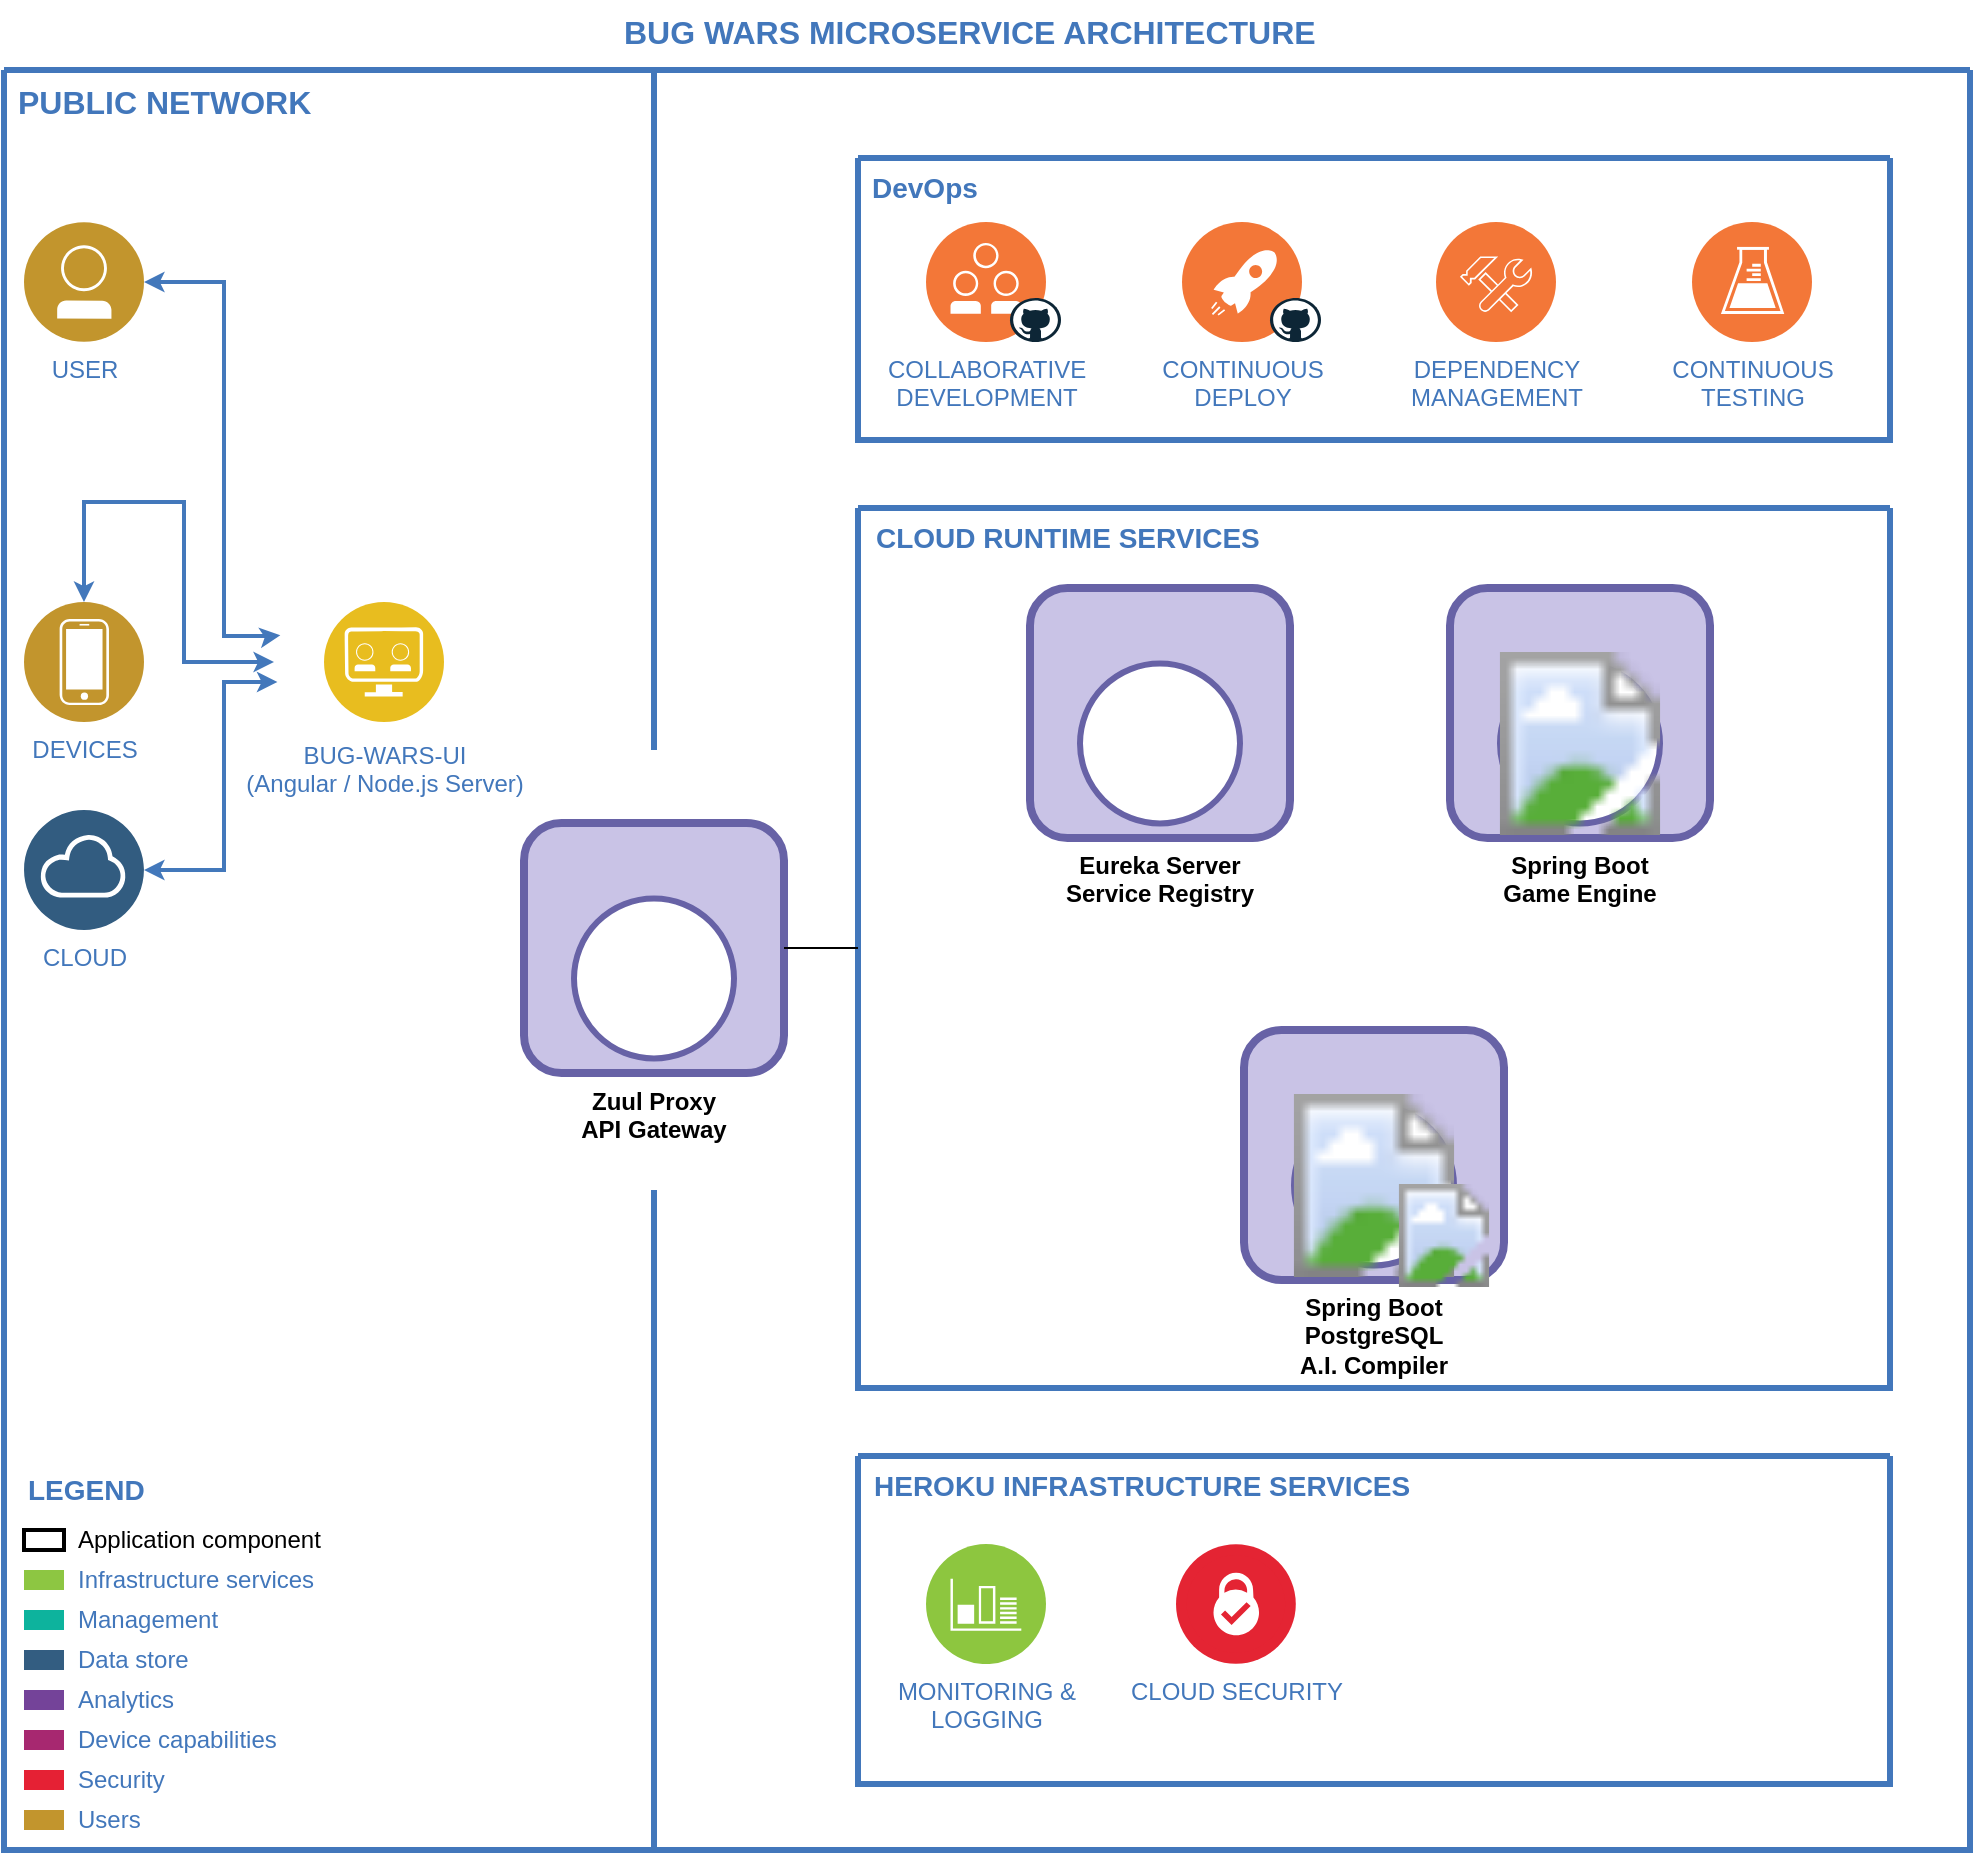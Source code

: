 <mxfile version="13.9.1" type="github">
  <diagram id="31b32b95-0358-9bc7-6ba0-a27c054ed1a7" name="Page-1">
    <mxGraphModel dx="1248" dy="677" grid="1" gridSize="10" guides="1" tooltips="1" connect="1" arrows="1" fold="1" page="1" pageScale="1" pageWidth="827" pageHeight="1169" background="#ffffff" math="0" shadow="0">
      <root>
        <mxCell id="0" />
        <mxCell id="1" parent="0" />
        <mxCell id="2" value="" style="swimlane;shadow=0;strokeColor=#4277BB;fillColor=#ffffff;fontColor=#4277BB;align=right;startSize=0;collapsible=0;strokeWidth=3;" parent="1" vertex="1">
          <mxGeometry x="247" y="140" width="983" height="890" as="geometry" />
        </mxCell>
        <mxCell id="3" value="PUBLIC NETWORK" style="text;html=1;align=left;verticalAlign=top;fontColor=#4277BB;shadow=0;dashed=0;strokeColor=none;fillColor=none;labelBackgroundColor=none;fontStyle=1;fontSize=16;spacingLeft=5;" parent="2" vertex="1">
          <mxGeometry width="170" height="30" as="geometry" />
        </mxCell>
        <mxCell id="4" value="" style="line;strokeWidth=3;direction=south;html=1;shadow=0;labelBackgroundColor=none;fillColor=none;gradientColor=none;fontSize=12;fontColor=#4277BB;align=right;strokeColor=#4277BB;" parent="2" vertex="1">
          <mxGeometry x="320" width="10" height="340" as="geometry" />
        </mxCell>
        <mxCell id="6" value="Application component" style="rounded=0;html=1;shadow=0;labelBackgroundColor=none;strokeWidth=2;fontSize=12;align=left;labelPosition=right;verticalLabelPosition=middle;verticalAlign=middle;spacingLeft=5;" parent="2" vertex="1">
          <mxGeometry x="10" y="730" width="20" height="10" as="geometry" />
        </mxCell>
        <mxCell id="7" value="Infrastructure services" style="rounded=0;html=1;shadow=0;labelBackgroundColor=none;strokeColor=none;strokeWidth=2;fillColor=#8DC642;gradientColor=none;fontSize=12;fontColor=#4277BB;align=left;labelPosition=right;verticalLabelPosition=middle;verticalAlign=middle;spacingLeft=5;" parent="2" vertex="1">
          <mxGeometry x="10" y="750" width="20" height="10" as="geometry" />
        </mxCell>
        <mxCell id="8" value="Management" style="rounded=0;html=1;shadow=0;labelBackgroundColor=none;strokeColor=none;strokeWidth=2;fillColor=#0DB39D;gradientColor=none;fontSize=12;fontColor=#4277BB;align=left;labelPosition=right;verticalLabelPosition=middle;verticalAlign=middle;spacingLeft=5;" parent="2" vertex="1">
          <mxGeometry x="10" y="770" width="20" height="10" as="geometry" />
        </mxCell>
        <mxCell id="9" value="Data store" style="rounded=0;html=1;shadow=0;labelBackgroundColor=none;strokeColor=none;strokeWidth=2;fillColor=#335D81;gradientColor=none;fontSize=12;fontColor=#4277BB;align=left;labelPosition=right;verticalLabelPosition=middle;verticalAlign=middle;spacingLeft=5;" parent="2" vertex="1">
          <mxGeometry x="10" y="790" width="20" height="10" as="geometry" />
        </mxCell>
        <mxCell id="10" value="Analytics" style="rounded=0;html=1;shadow=0;labelBackgroundColor=none;strokeColor=none;strokeWidth=2;fillColor=#744399;gradientColor=none;fontSize=12;fontColor=#4277BB;align=left;labelPosition=right;verticalLabelPosition=middle;verticalAlign=middle;spacingLeft=5;" parent="2" vertex="1">
          <mxGeometry x="10" y="810" width="20" height="10" as="geometry" />
        </mxCell>
        <mxCell id="11" value="Device capabilities" style="rounded=0;html=1;shadow=0;labelBackgroundColor=none;strokeColor=none;strokeWidth=2;fillColor=#A72870;gradientColor=none;fontSize=12;fontColor=#4277BB;align=left;labelPosition=right;verticalLabelPosition=middle;verticalAlign=middle;spacingLeft=5;" parent="2" vertex="1">
          <mxGeometry x="10" y="830" width="20" height="10" as="geometry" />
        </mxCell>
        <mxCell id="12" value="Security" style="rounded=0;html=1;shadow=0;labelBackgroundColor=none;strokeColor=none;strokeWidth=2;fillColor=#E52134;gradientColor=none;fontSize=12;fontColor=#4277BB;align=left;labelPosition=right;verticalLabelPosition=middle;verticalAlign=middle;spacingLeft=5;" parent="2" vertex="1">
          <mxGeometry x="10" y="850" width="20" height="10" as="geometry" />
        </mxCell>
        <mxCell id="13" value="LEGEND" style="text;html=1;align=left;verticalAlign=middle;fontColor=#4277BB;shadow=0;dashed=0;strokeColor=none;fillColor=none;labelBackgroundColor=none;fontStyle=1;fontSize=14;spacingLeft=0;" parent="2" vertex="1">
          <mxGeometry x="10" y="700" width="150" height="20" as="geometry" />
        </mxCell>
        <mxCell id="14" value="Users" style="rounded=0;html=1;shadow=0;labelBackgroundColor=none;strokeColor=none;strokeWidth=2;fillColor=#C2952D;gradientColor=none;fontSize=12;fontColor=#4277BB;align=left;labelPosition=right;verticalLabelPosition=middle;verticalAlign=middle;spacingLeft=5;" parent="2" vertex="1">
          <mxGeometry x="10" y="870" width="20" height="10" as="geometry" />
        </mxCell>
        <mxCell id="16" value="" style="line;strokeWidth=3;direction=south;html=1;shadow=0;labelBackgroundColor=none;fillColor=none;gradientColor=none;fontSize=12;fontColor=#4277BB;align=right;strokeColor=#4277BB;" parent="2" vertex="1">
          <mxGeometry x="320" y="560" width="10" height="330" as="geometry" />
        </mxCell>
        <mxCell id="19" style="edgeStyle=orthogonalEdgeStyle;rounded=0;comic=0;html=1;exitX=1;exitY=0.5;entryX=0;entryY=0.25;startArrow=classic;startFill=1;endArrow=classic;endFill=1;jettySize=auto;orthogonalLoop=1;strokeColor=#4378BB;strokeWidth=2;fontFamily=Helvetica;fontSize=19;fontColor=#CC99FF;endSize=4;startSize=4;" parent="2" source="20" edge="1">
          <mxGeometry relative="1" as="geometry">
            <Array as="points">
              <mxPoint x="110" y="106" />
              <mxPoint x="110" y="283" />
              <mxPoint x="135" y="283" />
            </Array>
            <mxPoint x="138.167" y="282.584" as="targetPoint" />
          </mxGeometry>
        </mxCell>
        <mxCell id="20" value="USER" style="aspect=fixed;perimeter=ellipsePerimeter;html=1;align=center;shadow=0;dashed=0;image;image=img/lib/ibm/users/user.svg;labelBackgroundColor=#ffffff;strokeColor=#666666;strokeWidth=3;fillColor=#C2952D;gradientColor=none;fontSize=12;fontColor=#4277BB;" parent="2" vertex="1">
          <mxGeometry x="10" y="76" width="60" height="60" as="geometry" />
        </mxCell>
        <mxCell id="21" style="edgeStyle=orthogonalEdgeStyle;rounded=0;html=1;labelBackgroundColor=#ffffff;startArrow=classic;startFill=1;startSize=4;endArrow=classic;endFill=1;endSize=4;jettySize=auto;orthogonalLoop=1;strokeColor=#4378BB;strokeWidth=2;fontSize=19;fontColor=#CC99FF;" parent="2" source="22" edge="1">
          <mxGeometry relative="1" as="geometry">
            <Array as="points">
              <mxPoint x="90" y="216" />
              <mxPoint x="90" y="296" />
            </Array>
            <mxPoint x="135" y="296" as="targetPoint" />
          </mxGeometry>
        </mxCell>
        <mxCell id="22" value="DEVICES" style="aspect=fixed;perimeter=ellipsePerimeter;html=1;align=center;shadow=0;dashed=0;image;image=img/lib/ibm/users/device.svg;labelBackgroundColor=#ffffff;strokeColor=#666666;strokeWidth=3;fillColor=#C2952D;gradientColor=none;fontSize=12;fontColor=#4277BB;" parent="2" vertex="1">
          <mxGeometry x="10" y="266" width="60" height="60" as="geometry" />
        </mxCell>
        <mxCell id="23" style="edgeStyle=orthogonalEdgeStyle;rounded=0;html=1;labelBackgroundColor=#ffffff;startArrow=classic;startFill=1;startSize=4;endArrow=classic;endFill=1;endSize=4;jettySize=auto;orthogonalLoop=1;strokeColor=#4378BB;strokeWidth=2;fontSize=19;fontColor=#CC99FF;" parent="2" source="24" edge="1">
          <mxGeometry relative="1" as="geometry">
            <Array as="points">
              <mxPoint x="110" y="400" />
              <mxPoint x="110" y="306" />
            </Array>
            <mxPoint x="136.716" y="306" as="targetPoint" />
          </mxGeometry>
        </mxCell>
        <mxCell id="24" value="CLOUD" style="aspect=fixed;perimeter=ellipsePerimeter;html=1;align=center;shadow=0;dashed=0;image;image=img/lib/ibm/data/cloud.svg;labelBackgroundColor=#ffffff;strokeColor=#666666;strokeWidth=3;fillColor=#C2952D;gradientColor=none;fontSize=12;fontColor=#4277BB;" parent="2" vertex="1">
          <mxGeometry x="10" y="370" width="60" height="60" as="geometry" />
        </mxCell>
        <mxCell id="29" value="" style="swimlane;shadow=0;strokeColor=#4277BB;fillColor=#ffffff;fontColor=#4277BB;align=right;startSize=0;collapsible=0;strokeWidth=3;" parent="2" vertex="1">
          <mxGeometry x="427" y="44" width="516" height="141" as="geometry" />
        </mxCell>
        <mxCell id="30" value="COLLABORATIVE&lt;div&gt;DEVELOPMENT&lt;/div&gt;" style="aspect=fixed;perimeter=ellipsePerimeter;html=1;align=center;shadow=0;dashed=0;image;image=img/lib/ibm/devops/collaborative_development.svg;labelBackgroundColor=#ffffff;strokeColor=#666666;strokeWidth=3;fillColor=#C2952D;gradientColor=none;fontSize=12;fontColor=#4277BB;&#xa;&#xa;shape=mxgraph.weblogos.github" parent="29" vertex="1">
          <mxGeometry x="34" y="32" width="60" height="60" as="geometry" />
        </mxCell>
        <mxCell id="31" value="CONTINUOUS&lt;div&gt;DEPLOY&lt;/div&gt;" style="aspect=fixed;perimeter=ellipsePerimeter;html=1;align=center;shadow=0;dashed=0;image;image=img/lib/ibm/devops/continuous_deploy.svg;labelBackgroundColor=#ffffff;strokeColor=#666666;strokeWidth=3;fillColor=#C2952D;gradientColor=none;fontSize=12;fontColor=#4277BB;" parent="29" vertex="1">
          <mxGeometry x="162" y="32" width="60" height="60" as="geometry" />
        </mxCell>
        <mxCell id="32" value="DEPENDENCY&lt;br&gt;MANAGEMENT" style="aspect=fixed;perimeter=ellipsePerimeter;html=1;align=center;shadow=0;dashed=0;image;image=img/lib/ibm/devops/configuration_management.svg;labelBackgroundColor=#ffffff;strokeColor=#666666;strokeWidth=3;fillColor=#C2952D;gradientColor=none;fontSize=12;fontColor=#4277BB;" parent="29" vertex="1">
          <mxGeometry x="289" y="32" width="60" height="60" as="geometry" />
        </mxCell>
        <mxCell id="33" value="CONTINUOUS&lt;div&gt;TESTING&lt;/div&gt;" style="aspect=fixed;perimeter=ellipsePerimeter;html=1;align=center;shadow=0;dashed=0;image;image=img/lib/ibm/devops/continuous_testing.svg;labelBackgroundColor=#ffffff;strokeColor=#666666;strokeWidth=3;fillColor=#C2952D;gradientColor=none;fontSize=12;fontColor=#4277BB;" parent="29" vertex="1">
          <mxGeometry x="417" y="32" width="60" height="60" as="geometry" />
        </mxCell>
        <mxCell id="34" value="&lt;b&gt;DevOps&lt;/b&gt;" style="text;html=1;align=left;verticalAlign=top;fontColor=#4277BB;shadow=0;dashed=0;strokeColor=none;fillColor=none;labelBackgroundColor=none;fontStyle=0;fontSize=14;spacingLeft=5;" parent="29" vertex="1">
          <mxGeometry width="90" height="26" as="geometry" />
        </mxCell>
        <mxCell id="tF901fyGYfo_4YfBg2au-109" value="" style="dashed=0;outlineConnect=0;html=1;align=center;labelPosition=center;verticalLabelPosition=bottom;verticalAlign=top;shape=mxgraph.weblogos.github;color=orange" parent="29" vertex="1">
          <mxGeometry x="76" y="70" width="25.5" height="22" as="geometry" />
        </mxCell>
        <mxCell id="bHijceM4AnhrFQvCDv7R-94" value="" style="shape=image;imageAspect=0;aspect=fixed;verticalLabelPosition=bottom;verticalAlign=top;strokeColor=#6762A6;strokeWidth=3;fillColor=#FFFFFF;image=https://upload.wikimedia.org/wikipedia/commons/thumb/0/0b/Maven_logo.svg/340px-Maven_logo.svg.png;" vertex="1" parent="29">
          <mxGeometry x="318" y="76.62" width="60.82" height="15.38" as="geometry" />
        </mxCell>
        <mxCell id="bHijceM4AnhrFQvCDv7R-170" value="" style="dashed=0;outlineConnect=0;html=1;align=center;labelPosition=center;verticalLabelPosition=bottom;verticalAlign=top;shape=mxgraph.weblogos.github;color=orange" vertex="1" parent="29">
          <mxGeometry x="206" y="70" width="25.5" height="22" as="geometry" />
        </mxCell>
        <mxCell id="bHijceM4AnhrFQvCDv7R-173" value="" style="shape=image;imageAspect=0;aspect=fixed;verticalLabelPosition=bottom;verticalAlign=top;rounded=1;shadow=0;glass=0;sketch=0;strokeColor=#6762A6;strokeWidth=3;fillColor=#FFFFFF;fontSize=12;image=https://upload.wikimedia.org/wikipedia/commons/thumb/d/db/Npm-logo.svg/220px-Npm-logo.svg.png;" vertex="1" parent="29">
          <mxGeometry x="276" y="77.93" width="36" height="14.07" as="geometry" />
        </mxCell>
        <mxCell id="35" value="" style="swimlane;shadow=0;strokeColor=#4277BB;fillColor=#ffffff;fontColor=#4277BB;align=right;startSize=0;collapsible=0;strokeWidth=3;" parent="2" vertex="1">
          <mxGeometry x="427" y="219" width="516" height="440" as="geometry" />
        </mxCell>
        <mxCell id="52" value="&lt;b&gt;CLOUD RUNTIME SERVICES&lt;/b&gt;" style="text;html=1;align=left;verticalAlign=top;fontColor=#4277BB;shadow=0;dashed=0;strokeColor=none;fillColor=none;labelBackgroundColor=none;fontStyle=0;fontSize=14;spacingLeft=5;" parent="35" vertex="1">
          <mxGeometry x="2" width="231" height="24" as="geometry" />
        </mxCell>
        <mxCell id="bHijceM4AnhrFQvCDv7R-164" value="" style="group" vertex="1" connectable="0" parent="35">
          <mxGeometry x="296" y="40" width="130" height="125" as="geometry" />
        </mxCell>
        <mxCell id="bHijceM4AnhrFQvCDv7R-105" value="&lt;font color=&quot;#000000&quot; style=&quot;font-size: 12px&quot;&gt;&lt;b&gt;Spring Boot&lt;br&gt;Game Engine&lt;/b&gt;&lt;br&gt;&lt;/font&gt;" style="whiteSpace=wrap;html=1;fontColor=#ffffff;fillColor=#c9c3e6;strokeWidth=4;strokeColor=#6762a6;verticalAlign=top;verticalLabelPosition=bottom;rounded=1;sketch=0;shadow=0;glass=0;labelPosition=center;align=center;" vertex="1" parent="bHijceM4AnhrFQvCDv7R-164">
          <mxGeometry width="130" height="125" as="geometry" />
        </mxCell>
        <mxCell id="bHijceM4AnhrFQvCDv7R-107" value="" style="shape=image;imageAspect=0;aspect=fixed;verticalLabelPosition=bottom;verticalAlign=top;strokeColor=#6762A6;strokeWidth=3;fillColor=#FFFFFF;image=https://upload.wikimedia.org/wikipedia/zh/thumb/e/ec/Heroku_logo.svg/1920px-Heroku_logo.svg.png;" vertex="1" parent="bHijceM4AnhrFQvCDv7R-164">
          <mxGeometry x="4.89" y="1" width="120.23" height="40" as="geometry" />
        </mxCell>
        <mxCell id="bHijceM4AnhrFQvCDv7R-139" value="" style="group" vertex="1" connectable="0" parent="bHijceM4AnhrFQvCDv7R-164">
          <mxGeometry x="19.25" y="32" width="91.5" height="91.5" as="geometry" />
        </mxCell>
        <mxCell id="bHijceM4AnhrFQvCDv7R-108" value="" style="ellipse;whiteSpace=wrap;html=1;aspect=fixed;strokeWidth=3;fontColor=#ffffff;strokeColor=#6762A6;fillColor=#FFFFFF;labelPosition=center;verticalLabelPosition=bottom;align=center;verticalAlign=top;" vertex="1" parent="bHijceM4AnhrFQvCDv7R-139">
          <mxGeometry x="5.75" y="5.75" width="80" height="80" as="geometry" />
        </mxCell>
        <mxCell id="bHijceM4AnhrFQvCDv7R-110" value="" style="ellipse;whiteSpace=wrap;html=1;aspect=fixed;strokeColor=#d6b656;fillColor=#fff2cc;verticalAlign=top;verticalLabelPosition=bottom;image;image=https://images.g2crowd.com/uploads/product/image/social_landscape/social_landscape_9d63a0ed04b871d3dacc8647b7f0927d/spring-boot.png;labelBackgroundColor=none;" vertex="1" parent="bHijceM4AnhrFQvCDv7R-139">
          <mxGeometry width="91.5" height="91.5" as="geometry" />
        </mxCell>
        <mxCell id="bHijceM4AnhrFQvCDv7R-165" value="" style="group" vertex="1" connectable="0" parent="35">
          <mxGeometry x="193" y="261" width="130" height="125" as="geometry" />
        </mxCell>
        <mxCell id="bHijceM4AnhrFQvCDv7R-143" value="&lt;font color=&quot;#000000&quot; style=&quot;font-size: 12px&quot;&gt;&lt;b&gt;Spring Boot PostgreSQL&lt;br&gt;A.I. Compiler&lt;/b&gt;&lt;br&gt;&lt;/font&gt;" style="whiteSpace=wrap;html=1;fontColor=#ffffff;fillColor=#c9c3e6;strokeWidth=4;strokeColor=#6762a6;verticalAlign=top;verticalLabelPosition=bottom;rounded=1;sketch=0;shadow=0;glass=0;labelPosition=center;align=center;" vertex="1" parent="bHijceM4AnhrFQvCDv7R-165">
          <mxGeometry width="130" height="125" as="geometry" />
        </mxCell>
        <mxCell id="bHijceM4AnhrFQvCDv7R-144" value="" style="shape=image;imageAspect=0;aspect=fixed;verticalLabelPosition=bottom;verticalAlign=top;strokeColor=#6762A6;strokeWidth=3;fillColor=#FFFFFF;image=https://upload.wikimedia.org/wikipedia/zh/thumb/e/ec/Heroku_logo.svg/1920px-Heroku_logo.svg.png;" vertex="1" parent="bHijceM4AnhrFQvCDv7R-165">
          <mxGeometry x="4.89" y="1" width="120.23" height="40" as="geometry" />
        </mxCell>
        <mxCell id="bHijceM4AnhrFQvCDv7R-148" value="" style="group" vertex="1" connectable="0" parent="bHijceM4AnhrFQvCDv7R-165">
          <mxGeometry x="19.25" y="32" width="110.75" height="91.5" as="geometry" />
        </mxCell>
        <mxCell id="bHijceM4AnhrFQvCDv7R-146" value="" style="ellipse;whiteSpace=wrap;html=1;aspect=fixed;strokeWidth=3;fontColor=#ffffff;strokeColor=#6762A6;fillColor=#FFFFFF;labelPosition=center;verticalLabelPosition=bottom;align=center;verticalAlign=top;" vertex="1" parent="bHijceM4AnhrFQvCDv7R-148">
          <mxGeometry x="5.75" y="5.75" width="80" height="80" as="geometry" />
        </mxCell>
        <mxCell id="bHijceM4AnhrFQvCDv7R-147" value="" style="ellipse;whiteSpace=wrap;html=1;aspect=fixed;strokeColor=#d6b656;fillColor=#fff2cc;verticalAlign=top;verticalLabelPosition=bottom;image;image=https://images.g2crowd.com/uploads/product/image/social_landscape/social_landscape_9d63a0ed04b871d3dacc8647b7f0927d/spring-boot.png;labelBackgroundColor=none;" vertex="1" parent="bHijceM4AnhrFQvCDv7R-148">
          <mxGeometry width="91.5" height="91.5" as="geometry" />
        </mxCell>
        <mxCell id="tF901fyGYfo_4YfBg2au-115" value="" style="shape=image;html=1;verticalAlign=top;verticalLabelPosition=bottom;labelBackgroundColor=#ffffff;image=https://upload.wikimedia.org/wikipedia/commons/thumb/b/ba/Database-postgres.svg/424px-Database-postgres.svg.png;labelBackgroundColor=none;" parent="bHijceM4AnhrFQvCDv7R-148" vertex="1">
          <mxGeometry x="50.75" y="45" width="60" height="51.5" as="geometry" />
        </mxCell>
        <mxCell id="bHijceM4AnhrFQvCDv7R-162" value="E" style="group" vertex="1" connectable="0" parent="35">
          <mxGeometry x="86" y="40" width="130" height="125" as="geometry" />
        </mxCell>
        <mxCell id="bHijceM4AnhrFQvCDv7R-155" value="&lt;font color=&quot;#000000&quot; style=&quot;font-size: 12px&quot;&gt;&lt;b&gt;Eureka Server&lt;br&gt;Service Registry&lt;/b&gt;&lt;br&gt;&lt;/font&gt;" style="whiteSpace=wrap;html=1;fontColor=#ffffff;fillColor=#c9c3e6;strokeWidth=4;strokeColor=#6762a6;verticalAlign=top;verticalLabelPosition=bottom;rounded=1;sketch=0;shadow=0;glass=0;labelPosition=center;align=center;" vertex="1" parent="bHijceM4AnhrFQvCDv7R-162">
          <mxGeometry width="130" height="125" as="geometry" />
        </mxCell>
        <mxCell id="bHijceM4AnhrFQvCDv7R-156" value="" style="shape=image;imageAspect=0;aspect=fixed;verticalLabelPosition=bottom;verticalAlign=top;strokeColor=#6762A6;strokeWidth=3;fillColor=#FFFFFF;image=https://upload.wikimedia.org/wikipedia/zh/thumb/e/ec/Heroku_logo.svg/1920px-Heroku_logo.svg.png;" vertex="1" parent="bHijceM4AnhrFQvCDv7R-162">
          <mxGeometry x="5.89" y="1" width="120.23" height="40" as="geometry" />
        </mxCell>
        <mxCell id="bHijceM4AnhrFQvCDv7R-157" value="" style="group" vertex="1" connectable="0" parent="bHijceM4AnhrFQvCDv7R-162">
          <mxGeometry x="25" y="37.75" width="80" height="80" as="geometry" />
        </mxCell>
        <mxCell id="bHijceM4AnhrFQvCDv7R-158" value="" style="ellipse;whiteSpace=wrap;html=1;aspect=fixed;strokeWidth=3;fontColor=#ffffff;strokeColor=#6762A6;fillColor=#FFFFFF;verticalAlign=top;labelPosition=center;verticalLabelPosition=bottom;align=center;" vertex="1" parent="bHijceM4AnhrFQvCDv7R-157">
          <mxGeometry width="80" height="80" as="geometry" />
        </mxCell>
        <mxCell id="bHijceM4AnhrFQvCDv7R-159" value="" style="shape=image;imageAspect=0;aspect=fixed;verticalLabelPosition=bottom;verticalAlign=top;rounded=1;shadow=0;glass=0;sketch=0;strokeColor=#6762A6;strokeWidth=3;fillColor=#FFFFFF;fontSize=12;image=https://encrypted-tbn0.gstatic.com/images?q=tbn%3AANd9GcQhia9kPZoeVXGHJMcQI6JtRrfWYQl6o4QzBA&amp;usqp=CAU;" vertex="1" parent="bHijceM4AnhrFQvCDv7R-157">
          <mxGeometry x="13.94" y="13.93" width="52.14" height="52.14" as="geometry" />
        </mxCell>
        <mxCell id="55" value="" style="swimlane;shadow=0;strokeColor=#4277BB;fillColor=#ffffff;fontColor=#4277BB;align=right;startSize=0;collapsible=0;strokeWidth=3;" parent="2" vertex="1">
          <mxGeometry x="427" y="693" width="516" height="164" as="geometry" />
        </mxCell>
        <mxCell id="56" value="MONITORING &amp;amp;&lt;div&gt;LOGGING&lt;/div&gt;" style="aspect=fixed;perimeter=ellipsePerimeter;html=1;align=center;shadow=0;dashed=0;image;image=img/lib/ibm/infrastructure/monitoring_logging.svg;labelBackgroundColor=none;strokeColor=#666666;strokeWidth=3;fillColor=#C2952D;gradientColor=none;fontSize=12;fontColor=#4277BB;" parent="55" vertex="1">
          <mxGeometry x="34" y="44" width="60" height="60" as="geometry" />
        </mxCell>
        <mxCell id="60" value="&lt;b&gt;HEROKU INFRASTRUCTURE SERVICES&lt;/b&gt;" style="text;html=1;align=left;verticalAlign=top;fontColor=#4277BB;shadow=0;dashed=0;strokeColor=none;fillColor=none;labelBackgroundColor=none;fontStyle=0;fontSize=14;spacingLeft=5;" parent="55" vertex="1">
          <mxGeometry x="1" width="231" height="24" as="geometry" />
        </mxCell>
        <mxCell id="18" value="CLOUD SECURITY" style="aspect=fixed;perimeter=ellipsePerimeter;html=1;align=center;shadow=0;dashed=0;image;image=img/lib/ibm/blockchain/certificate_authority.svg;labelBackgroundColor=#ffffff;strokeColor=#666666;strokeWidth=3;fillColor=#C2952D;gradientColor=none;fontSize=12;fontColor=#4277BB;labelPosition=center;verticalLabelPosition=bottom;verticalAlign=top;" parent="55" vertex="1">
          <mxGeometry x="159" y="44" width="60" height="60" as="geometry" />
        </mxCell>
        <mxCell id="tF901fyGYfo_4YfBg2au-99" value="BUG-WARS-UI&lt;br&gt;(Angular / Node.js Server)" style="aspect=fixed;perimeter=ellipsePerimeter;html=1;align=center;shadow=0;dashed=0;fontColor=#4277BB;labelBackgroundColor=#ffffff;fontSize=12;spacingTop=3;image;image=img/lib/ibm/applications/api_developer_portal.svg;" parent="2" vertex="1">
          <mxGeometry x="160" y="266" width="60" height="60" as="geometry" />
        </mxCell>
        <mxCell id="bHijceM4AnhrFQvCDv7R-97" value="" style="shape=image;imageAspect=0;aspect=fixed;verticalLabelPosition=bottom;verticalAlign=top;strokeColor=#6762A6;strokeWidth=3;fillColor=#FFFFFF;image=https://upload.wikimedia.org/wikipedia/commons/thumb/d/d9/Node.js_logo.svg/1200px-Node.js_logo.svg.png;" vertex="1" parent="2">
          <mxGeometry x="130.5" y="590" width="73" height="44.64" as="geometry" />
        </mxCell>
        <mxCell id="bHijceM4AnhrFQvCDv7R-163" value="" style="group" vertex="1" connectable="0" parent="2">
          <mxGeometry x="260" y="376.5" width="130" height="125" as="geometry" />
        </mxCell>
        <mxCell id="bHijceM4AnhrFQvCDv7R-122" value="&lt;font color=&quot;#000000&quot; style=&quot;font-size: 12px&quot;&gt;&lt;b&gt;Zuul Proxy&lt;br&gt;API Gateway&lt;/b&gt;&lt;br&gt;&lt;/font&gt;" style="whiteSpace=wrap;html=1;fontColor=#ffffff;fillColor=#c9c3e6;strokeWidth=4;strokeColor=#6762a6;verticalAlign=top;verticalLabelPosition=bottom;rounded=1;sketch=0;shadow=0;glass=0;labelPosition=center;align=center;" vertex="1" parent="bHijceM4AnhrFQvCDv7R-163">
          <mxGeometry width="130" height="125" as="geometry" />
        </mxCell>
        <mxCell id="bHijceM4AnhrFQvCDv7R-123" value="" style="shape=image;imageAspect=0;aspect=fixed;verticalLabelPosition=bottom;verticalAlign=top;strokeColor=#6762A6;strokeWidth=3;fillColor=#FFFFFF;image=https://upload.wikimedia.org/wikipedia/zh/thumb/e/ec/Heroku_logo.svg/1920px-Heroku_logo.svg.png;" vertex="1" parent="bHijceM4AnhrFQvCDv7R-163">
          <mxGeometry x="5.89" y="1" width="120.23" height="40" as="geometry" />
        </mxCell>
        <mxCell id="bHijceM4AnhrFQvCDv7R-140" value="" style="group" vertex="1" connectable="0" parent="bHijceM4AnhrFQvCDv7R-163">
          <mxGeometry x="25" y="37.75" width="80" height="80" as="geometry" />
        </mxCell>
        <mxCell id="bHijceM4AnhrFQvCDv7R-125" value="" style="ellipse;whiteSpace=wrap;html=1;aspect=fixed;strokeWidth=3;fontColor=#ffffff;strokeColor=#6762A6;fillColor=#FFFFFF;verticalAlign=top;labelPosition=center;verticalLabelPosition=bottom;align=center;" vertex="1" parent="bHijceM4AnhrFQvCDv7R-140">
          <mxGeometry width="80" height="80" as="geometry" />
        </mxCell>
        <mxCell id="bHijceM4AnhrFQvCDv7R-130" value="" style="shape=image;imageAspect=0;aspect=fixed;verticalLabelPosition=bottom;verticalAlign=top;rounded=1;shadow=0;glass=0;sketch=0;strokeColor=#6762A6;strokeWidth=3;fillColor=#FFFFFF;fontSize=12;image=https://encrypted-tbn0.gstatic.com/images?q=tbn%3AANd9GcQhia9kPZoeVXGHJMcQI6JtRrfWYQl6o4QzBA&amp;usqp=CAU;" vertex="1" parent="bHijceM4AnhrFQvCDv7R-140">
          <mxGeometry x="13.94" y="13.93" width="52.14" height="52.14" as="geometry" />
        </mxCell>
        <mxCell id="bHijceM4AnhrFQvCDv7R-169" style="edgeStyle=none;rounded=0;orthogonalLoop=1;jettySize=auto;html=1;exitX=1;exitY=0.5;exitDx=0;exitDy=0;entryX=0;entryY=0.5;entryDx=0;entryDy=0;endArrow=none;endFill=0;fontSize=12;" edge="1" parent="2" source="bHijceM4AnhrFQvCDv7R-122" target="35">
          <mxGeometry relative="1" as="geometry" />
        </mxCell>
        <mxCell id="bHijceM4AnhrFQvCDv7R-95" value="" style="shape=image;imageAspect=0;aspect=fixed;verticalLabelPosition=bottom;verticalAlign=top;strokeColor=#6762A6;strokeWidth=3;fillColor=#FFFFFF;image=https://upload.wikimedia.org/wikipedia/commons/thumb/c/cf/Angular_full_color_logo.svg/768px-Angular_full_color_logo.svg.png;" vertex="1" parent="2">
          <mxGeometry x="112" y="470" width="110" height="110" as="geometry" />
        </mxCell>
        <mxCell id="bHijceM4AnhrFQvCDv7R-96" value="" style="shape=image;imageAspect=0;aspect=fixed;verticalLabelPosition=bottom;verticalAlign=top;strokeColor=#6762A6;strokeWidth=3;fillColor=#FFFFFF;image=https://upload.wikimedia.org/wikipedia/commons/thumb/b/b2/Bootstrap_logo.svg/768px-Bootstrap_logo.svg.png;" vertex="1" parent="2">
          <mxGeometry x="182" y="540" width="40" height="40" as="geometry" />
        </mxCell>
        <mxCell id="5" value="BUG WARS MICROSERVICE ARCHITECTURE" style="text;html=1;align=left;verticalAlign=top;fontColor=#4277BB;shadow=0;dashed=0;strokeColor=none;fillColor=none;labelBackgroundColor=none;fontStyle=1;fontSize=16;spacingLeft=5;" parent="1" vertex="1">
          <mxGeometry x="550" y="105" width="180" height="35" as="geometry" />
        </mxCell>
      </root>
    </mxGraphModel>
  </diagram>
</mxfile>
